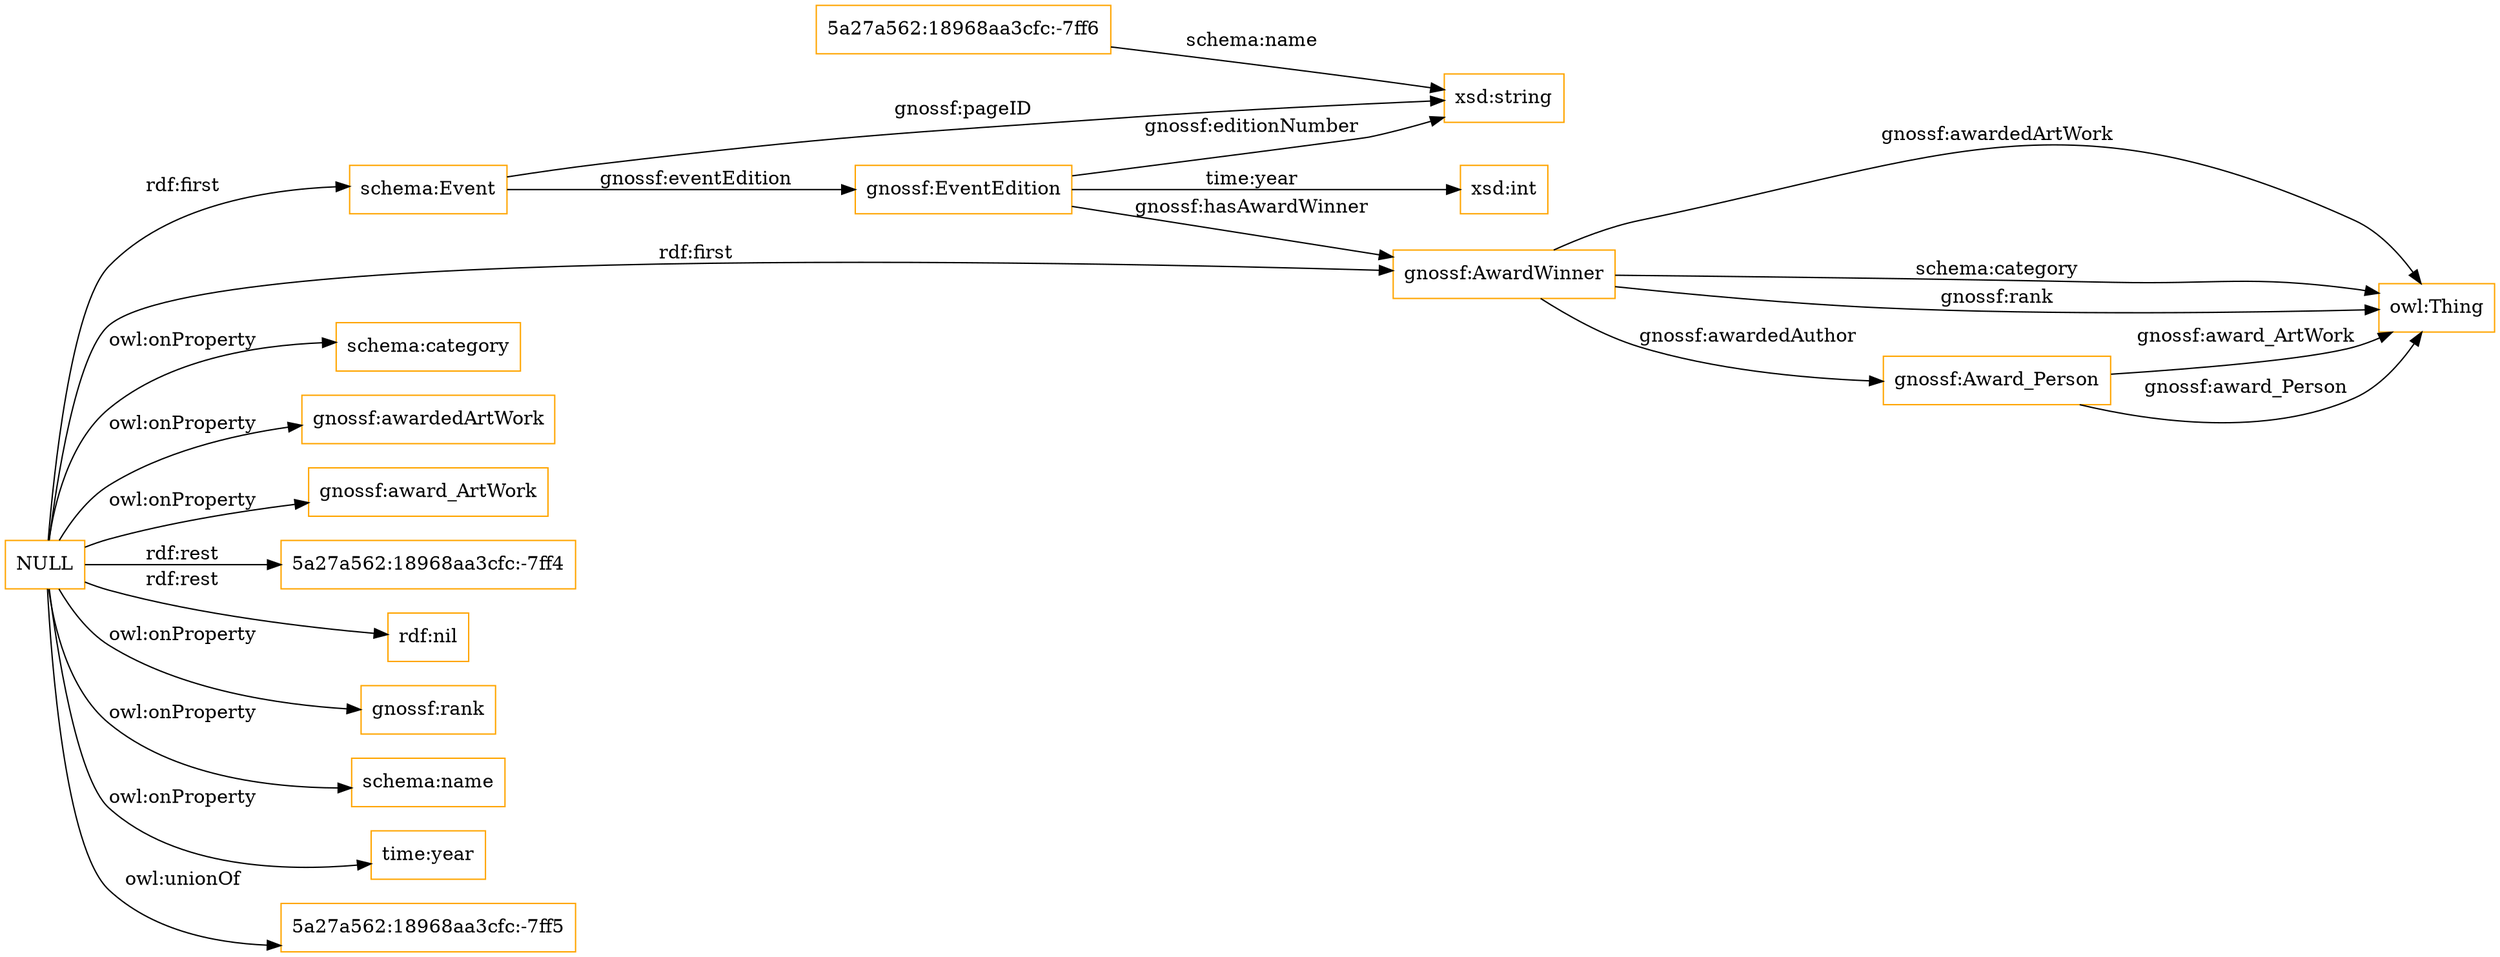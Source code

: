 digraph ar2dtool_diagram { 
rankdir=LR;
size="1501"
node [shape = rectangle, color="orange"]; "5a27a562:18968aa3cfc:-7ff6" "gnossf:AwardWinner" "schema:Event" "gnossf:Award_Person" "gnossf:EventEdition" ; /*classes style*/
	"NULL" -> "schema:category" [ label = "owl:onProperty" ];
	"NULL" -> "gnossf:awardedArtWork" [ label = "owl:onProperty" ];
	"NULL" -> "gnossf:award_ArtWork" [ label = "owl:onProperty" ];
	"NULL" -> "5a27a562:18968aa3cfc:-7ff4" [ label = "rdf:rest" ];
	"NULL" -> "rdf:nil" [ label = "rdf:rest" ];
	"NULL" -> "gnossf:AwardWinner" [ label = "rdf:first" ];
	"NULL" -> "gnossf:rank" [ label = "owl:onProperty" ];
	"NULL" -> "schema:name" [ label = "owl:onProperty" ];
	"NULL" -> "schema:Event" [ label = "rdf:first" ];
	"NULL" -> "time:year" [ label = "owl:onProperty" ];
	"NULL" -> "5a27a562:18968aa3cfc:-7ff5" [ label = "owl:unionOf" ];
	"gnossf:AwardWinner" -> "owl:Thing" [ label = "gnossf:awardedArtWork" ];
	"5a27a562:18968aa3cfc:-7ff6" -> "xsd:string" [ label = "schema:name" ];
	"gnossf:EventEdition" -> "xsd:string" [ label = "gnossf:editionNumber" ];
	"schema:Event" -> "gnossf:EventEdition" [ label = "gnossf:eventEdition" ];
	"gnossf:Award_Person" -> "owl:Thing" [ label = "gnossf:award_Person" ];
	"schema:Event" -> "xsd:string" [ label = "gnossf:pageID" ];
	"gnossf:AwardWinner" -> "owl:Thing" [ label = "schema:category" ];
	"gnossf:EventEdition" -> "gnossf:AwardWinner" [ label = "gnossf:hasAwardWinner" ];
	"gnossf:EventEdition" -> "xsd:int" [ label = "time:year" ];
	"gnossf:AwardWinner" -> "gnossf:Award_Person" [ label = "gnossf:awardedAuthor" ];
	"gnossf:Award_Person" -> "owl:Thing" [ label = "gnossf:award_ArtWork" ];
	"gnossf:AwardWinner" -> "owl:Thing" [ label = "gnossf:rank" ];

}
